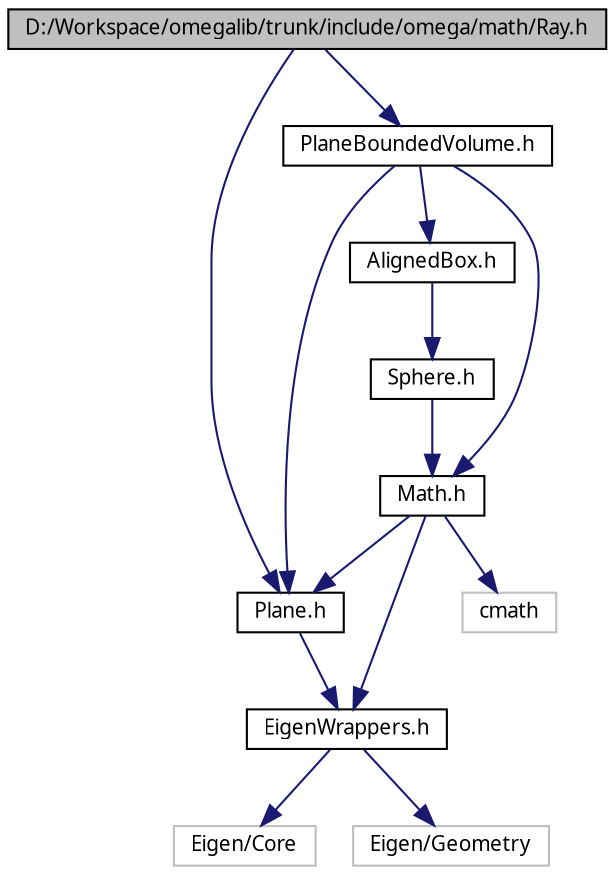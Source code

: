 digraph G
{
  bgcolor="transparent";
  edge [fontname="FreeSans.ttf",fontsize="10",labelfontname="FreeSans.ttf",labelfontsize="10"];
  node [fontname="FreeSans.ttf",fontsize="10",shape=record];
  Node1 [label="D:/Workspace/omegalib/trunk/include/omega/math/Ray.h",height=0.2,width=0.4,color="black", fillcolor="grey75", style="filled" fontcolor="black"];
  Node1 -> Node2 [color="midnightblue",fontsize="10",style="solid",fontname="FreeSans.ttf"];
  Node2 [label="Plane.h",height=0.2,width=0.4,color="black",URL="$_plane_8h.html"];
  Node2 -> Node3 [color="midnightblue",fontsize="10",style="solid",fontname="FreeSans.ttf"];
  Node3 [label="EigenWrappers.h",height=0.2,width=0.4,color="black",URL="$_eigen_wrappers_8h.html"];
  Node3 -> Node4 [color="midnightblue",fontsize="10",style="solid",fontname="FreeSans.ttf"];
  Node4 [label="Eigen/Core",height=0.2,width=0.4,color="grey75"];
  Node3 -> Node5 [color="midnightblue",fontsize="10",style="solid",fontname="FreeSans.ttf"];
  Node5 [label="Eigen/Geometry",height=0.2,width=0.4,color="grey75"];
  Node1 -> Node6 [color="midnightblue",fontsize="10",style="solid",fontname="FreeSans.ttf"];
  Node6 [label="PlaneBoundedVolume.h",height=0.2,width=0.4,color="black",URL="$_plane_bounded_volume_8h.html"];
  Node6 -> Node7 [color="midnightblue",fontsize="10",style="solid",fontname="FreeSans.ttf"];
  Node7 [label="AlignedBox.h",height=0.2,width=0.4,color="black",URL="$_aligned_box_8h.html"];
  Node7 -> Node8 [color="midnightblue",fontsize="10",style="solid",fontname="FreeSans.ttf"];
  Node8 [label="Sphere.h",height=0.2,width=0.4,color="black",URL="$_sphere_8h.html"];
  Node8 -> Node9 [color="midnightblue",fontsize="10",style="solid",fontname="FreeSans.ttf"];
  Node9 [label="Math.h",height=0.2,width=0.4,color="black",URL="$_math_8h.html"];
  Node9 -> Node10 [color="midnightblue",fontsize="10",style="solid",fontname="FreeSans.ttf"];
  Node10 [label="cmath",height=0.2,width=0.4,color="grey75"];
  Node9 -> Node2 [color="midnightblue",fontsize="10",style="solid",fontname="FreeSans.ttf"];
  Node9 -> Node3 [color="midnightblue",fontsize="10",style="solid",fontname="FreeSans.ttf"];
  Node6 -> Node9 [color="midnightblue",fontsize="10",style="solid",fontname="FreeSans.ttf"];
  Node6 -> Node2 [color="midnightblue",fontsize="10",style="solid",fontname="FreeSans.ttf"];
}
